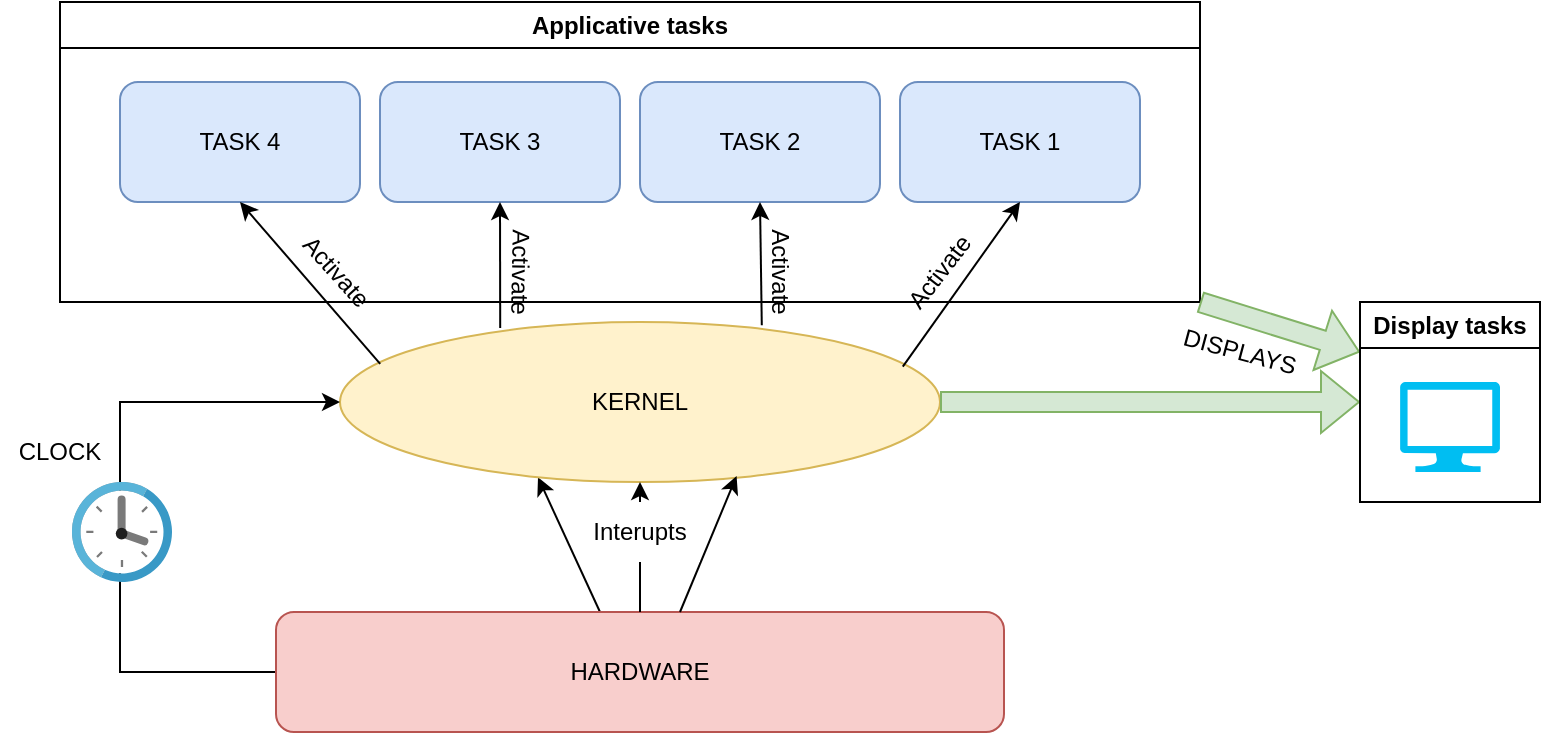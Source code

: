 <mxfile version="26.0.16">
  <diagram name="Page-1" id="deD12Tp97ydWmm2jgUfE">
    <mxGraphModel dx="989" dy="568" grid="1" gridSize="10" guides="1" tooltips="1" connect="1" arrows="1" fold="1" page="1" pageScale="1" pageWidth="827" pageHeight="1169" math="0" shadow="0">
      <root>
        <mxCell id="0" />
        <mxCell id="1" parent="0" />
        <mxCell id="nI08J4tRAUxgE8vF7HkZ-5" value="" style="endArrow=classic;html=1;rounded=0;exitX=0.5;exitY=0;exitDx=0;exitDy=0;entryX=0.33;entryY=0.971;entryDx=0;entryDy=0;entryPerimeter=0;" edge="1" parent="1" target="nI08J4tRAUxgE8vF7HkZ-1">
          <mxGeometry width="50" height="50" relative="1" as="geometry">
            <mxPoint x="390" y="525" as="sourcePoint" />
            <mxPoint x="390" y="460" as="targetPoint" />
          </mxGeometry>
        </mxCell>
        <mxCell id="nI08J4tRAUxgE8vF7HkZ-1" value="KERNEL" style="ellipse;whiteSpace=wrap;html=1;fillColor=#fff2cc;strokeColor=#d6b656;" vertex="1" parent="1">
          <mxGeometry x="260" y="380" width="300" height="80" as="geometry" />
        </mxCell>
        <mxCell id="nI08J4tRAUxgE8vF7HkZ-15" style="edgeStyle=orthogonalEdgeStyle;rounded=0;orthogonalLoop=1;jettySize=auto;html=1;entryX=0;entryY=0.5;entryDx=0;entryDy=0;" edge="1" parent="1" source="nI08J4tRAUxgE8vF7HkZ-2" target="nI08J4tRAUxgE8vF7HkZ-1">
          <mxGeometry relative="1" as="geometry">
            <Array as="points">
              <mxPoint x="150" y="555" />
              <mxPoint x="150" y="420" />
            </Array>
          </mxGeometry>
        </mxCell>
        <mxCell id="nI08J4tRAUxgE8vF7HkZ-2" value="HARDWARE" style="rounded=1;whiteSpace=wrap;html=1;fillColor=#f8cecc;strokeColor=#b85450;" vertex="1" parent="1">
          <mxGeometry x="228" y="525" width="364" height="60" as="geometry" />
        </mxCell>
        <mxCell id="nI08J4tRAUxgE8vF7HkZ-3" value="" style="endArrow=classic;html=1;rounded=0;exitX=0.5;exitY=0;exitDx=0;exitDy=0;entryX=0.5;entryY=1;entryDx=0;entryDy=0;" edge="1" parent="1" source="nI08J4tRAUxgE8vF7HkZ-2" target="nI08J4tRAUxgE8vF7HkZ-1">
          <mxGeometry width="50" height="50" relative="1" as="geometry">
            <mxPoint x="390" y="450" as="sourcePoint" />
            <mxPoint x="440" y="400" as="targetPoint" />
          </mxGeometry>
        </mxCell>
        <mxCell id="nI08J4tRAUxgE8vF7HkZ-4" value="" style="endArrow=classic;html=1;rounded=0;exitX=0.5;exitY=0;exitDx=0;exitDy=0;entryX=0.661;entryY=0.962;entryDx=0;entryDy=0;entryPerimeter=0;" edge="1" parent="1" target="nI08J4tRAUxgE8vF7HkZ-1">
          <mxGeometry width="50" height="50" relative="1" as="geometry">
            <mxPoint x="430" y="525" as="sourcePoint" />
            <mxPoint x="430" y="460" as="targetPoint" />
          </mxGeometry>
        </mxCell>
        <mxCell id="nI08J4tRAUxgE8vF7HkZ-6" value="Interupts" style="text;html=1;align=center;verticalAlign=middle;whiteSpace=wrap;rounded=0;fillColor=default;" vertex="1" parent="1">
          <mxGeometry x="380" y="470" width="60" height="30" as="geometry" />
        </mxCell>
        <mxCell id="nI08J4tRAUxgE8vF7HkZ-7" value="TASK 2" style="rounded=1;whiteSpace=wrap;html=1;fillColor=#dae8fc;strokeColor=#6c8ebf;" vertex="1" parent="1">
          <mxGeometry x="410" y="260" width="120" height="60" as="geometry" />
        </mxCell>
        <mxCell id="nI08J4tRAUxgE8vF7HkZ-8" value="TASK 1" style="rounded=1;whiteSpace=wrap;html=1;fillColor=#dae8fc;strokeColor=#6c8ebf;" vertex="1" parent="1">
          <mxGeometry x="540" y="260" width="120" height="60" as="geometry" />
        </mxCell>
        <mxCell id="nI08J4tRAUxgE8vF7HkZ-9" value="TASK 3" style="rounded=1;whiteSpace=wrap;html=1;fillColor=#dae8fc;strokeColor=#6c8ebf;" vertex="1" parent="1">
          <mxGeometry x="280" y="260" width="120" height="60" as="geometry" />
        </mxCell>
        <mxCell id="nI08J4tRAUxgE8vF7HkZ-10" value="TASK 4" style="rounded=1;whiteSpace=wrap;html=1;fillColor=#dae8fc;strokeColor=#6c8ebf;" vertex="1" parent="1">
          <mxGeometry x="150" y="260" width="120" height="60" as="geometry" />
        </mxCell>
        <mxCell id="nI08J4tRAUxgE8vF7HkZ-11" value="" style="endArrow=classic;html=1;rounded=0;exitX=0.067;exitY=0.262;exitDx=0;exitDy=0;entryX=0.5;entryY=1;entryDx=0;entryDy=0;exitPerimeter=0;" edge="1" parent="1" source="nI08J4tRAUxgE8vF7HkZ-1" target="nI08J4tRAUxgE8vF7HkZ-10">
          <mxGeometry width="50" height="50" relative="1" as="geometry">
            <mxPoint x="450" y="420" as="sourcePoint" />
            <mxPoint x="500" y="370" as="targetPoint" />
          </mxGeometry>
        </mxCell>
        <mxCell id="nI08J4tRAUxgE8vF7HkZ-12" value="" style="endArrow=classic;html=1;rounded=0;exitX=0.938;exitY=0.279;exitDx=0;exitDy=0;entryX=0.5;entryY=1;entryDx=0;entryDy=0;exitPerimeter=0;" edge="1" parent="1" source="nI08J4tRAUxgE8vF7HkZ-1" target="nI08J4tRAUxgE8vF7HkZ-8">
          <mxGeometry width="50" height="50" relative="1" as="geometry">
            <mxPoint x="290" y="411" as="sourcePoint" />
            <mxPoint x="220" y="330" as="targetPoint" />
          </mxGeometry>
        </mxCell>
        <mxCell id="nI08J4tRAUxgE8vF7HkZ-13" value="" style="endArrow=classic;html=1;rounded=0;exitX=0.703;exitY=0.021;exitDx=0;exitDy=0;entryX=0.5;entryY=1;entryDx=0;entryDy=0;exitPerimeter=0;" edge="1" parent="1" source="nI08J4tRAUxgE8vF7HkZ-1" target="nI08J4tRAUxgE8vF7HkZ-7">
          <mxGeometry width="50" height="50" relative="1" as="geometry">
            <mxPoint x="551" y="412" as="sourcePoint" />
            <mxPoint x="610" y="330" as="targetPoint" />
          </mxGeometry>
        </mxCell>
        <mxCell id="nI08J4tRAUxgE8vF7HkZ-14" value="" style="endArrow=classic;html=1;rounded=0;exitX=0.267;exitY=0.038;exitDx=0;exitDy=0;entryX=0.5;entryY=1;entryDx=0;entryDy=0;exitPerimeter=0;" edge="1" parent="1" source="nI08J4tRAUxgE8vF7HkZ-1" target="nI08J4tRAUxgE8vF7HkZ-9">
          <mxGeometry width="50" height="50" relative="1" as="geometry">
            <mxPoint x="481" y="392" as="sourcePoint" />
            <mxPoint x="480" y="330" as="targetPoint" />
          </mxGeometry>
        </mxCell>
        <mxCell id="nI08J4tRAUxgE8vF7HkZ-16" value="" style="image;sketch=0;aspect=fixed;html=1;points=[];align=center;fontSize=12;image=img/lib/mscae/Clock.svg;" vertex="1" parent="1">
          <mxGeometry x="126" y="460" width="50" height="50" as="geometry" />
        </mxCell>
        <mxCell id="nI08J4tRAUxgE8vF7HkZ-17" value="CLOCK" style="text;html=1;align=center;verticalAlign=middle;whiteSpace=wrap;rounded=0;" vertex="1" parent="1">
          <mxGeometry x="90" y="430" width="60" height="30" as="geometry" />
        </mxCell>
        <mxCell id="nI08J4tRAUxgE8vF7HkZ-21" value="Applicative tasks" style="swimlane;whiteSpace=wrap;html=1;" vertex="1" parent="1">
          <mxGeometry x="120" y="220" width="570" height="150" as="geometry" />
        </mxCell>
        <mxCell id="nI08J4tRAUxgE8vF7HkZ-29" value="Activate" style="text;html=1;align=center;verticalAlign=middle;whiteSpace=wrap;rounded=0;rotation=48;" vertex="1" parent="nI08J4tRAUxgE8vF7HkZ-21">
          <mxGeometry x="108" y="120" width="60" height="30" as="geometry" />
        </mxCell>
        <mxCell id="nI08J4tRAUxgE8vF7HkZ-32" value="Activate" style="text;html=1;align=center;verticalAlign=middle;whiteSpace=wrap;rounded=0;rotation=308;" vertex="1" parent="nI08J4tRAUxgE8vF7HkZ-21">
          <mxGeometry x="410" y="120" width="60" height="30" as="geometry" />
        </mxCell>
        <mxCell id="nI08J4tRAUxgE8vF7HkZ-23" value="" style="shape=flexArrow;endArrow=classic;html=1;rounded=0;entryX=0;entryY=0.25;entryDx=0;entryDy=0;exitX=1;exitY=1;exitDx=0;exitDy=0;fillColor=#d5e8d4;strokeColor=#82b366;" edge="1" parent="1" source="nI08J4tRAUxgE8vF7HkZ-21" target="nI08J4tRAUxgE8vF7HkZ-28">
          <mxGeometry width="50" height="50" relative="1" as="geometry">
            <mxPoint x="500" y="420" as="sourcePoint" />
            <mxPoint x="550" y="370" as="targetPoint" />
          </mxGeometry>
        </mxCell>
        <mxCell id="nI08J4tRAUxgE8vF7HkZ-24" value="" style="shape=flexArrow;endArrow=classic;html=1;rounded=0;fillColor=#d5e8d4;strokeColor=#82b366;" edge="1" parent="1" source="nI08J4tRAUxgE8vF7HkZ-1">
          <mxGeometry width="50" height="50" relative="1" as="geometry">
            <mxPoint x="700" y="360" as="sourcePoint" />
            <mxPoint x="770" y="420" as="targetPoint" />
          </mxGeometry>
        </mxCell>
        <mxCell id="nI08J4tRAUxgE8vF7HkZ-27" value="DISPLAYS" style="text;html=1;align=center;verticalAlign=middle;whiteSpace=wrap;rounded=0;rotation=15;" vertex="1" parent="1">
          <mxGeometry x="680" y="380" width="60" height="30" as="geometry" />
        </mxCell>
        <mxCell id="nI08J4tRAUxgE8vF7HkZ-28" value="Display tasks" style="swimlane;whiteSpace=wrap;html=1;" vertex="1" parent="1">
          <mxGeometry x="770" y="370" width="90" height="100" as="geometry" />
        </mxCell>
        <mxCell id="nI08J4tRAUxgE8vF7HkZ-20" value="" style="verticalLabelPosition=bottom;html=1;verticalAlign=top;align=center;strokeColor=none;fillColor=#00BEF2;shape=mxgraph.azure.computer;pointerEvents=1;" vertex="1" parent="nI08J4tRAUxgE8vF7HkZ-28">
          <mxGeometry x="20" y="40" width="50" height="45" as="geometry" />
        </mxCell>
        <mxCell id="nI08J4tRAUxgE8vF7HkZ-30" value="Activate" style="text;html=1;align=center;verticalAlign=middle;whiteSpace=wrap;rounded=0;rotation=91;" vertex="1" parent="1">
          <mxGeometry x="320" y="340" width="60" height="30" as="geometry" />
        </mxCell>
        <mxCell id="nI08J4tRAUxgE8vF7HkZ-31" value="Activate" style="text;html=1;align=center;verticalAlign=middle;whiteSpace=wrap;rounded=0;rotation=90;" vertex="1" parent="1">
          <mxGeometry x="450" y="340" width="60" height="30" as="geometry" />
        </mxCell>
      </root>
    </mxGraphModel>
  </diagram>
</mxfile>
